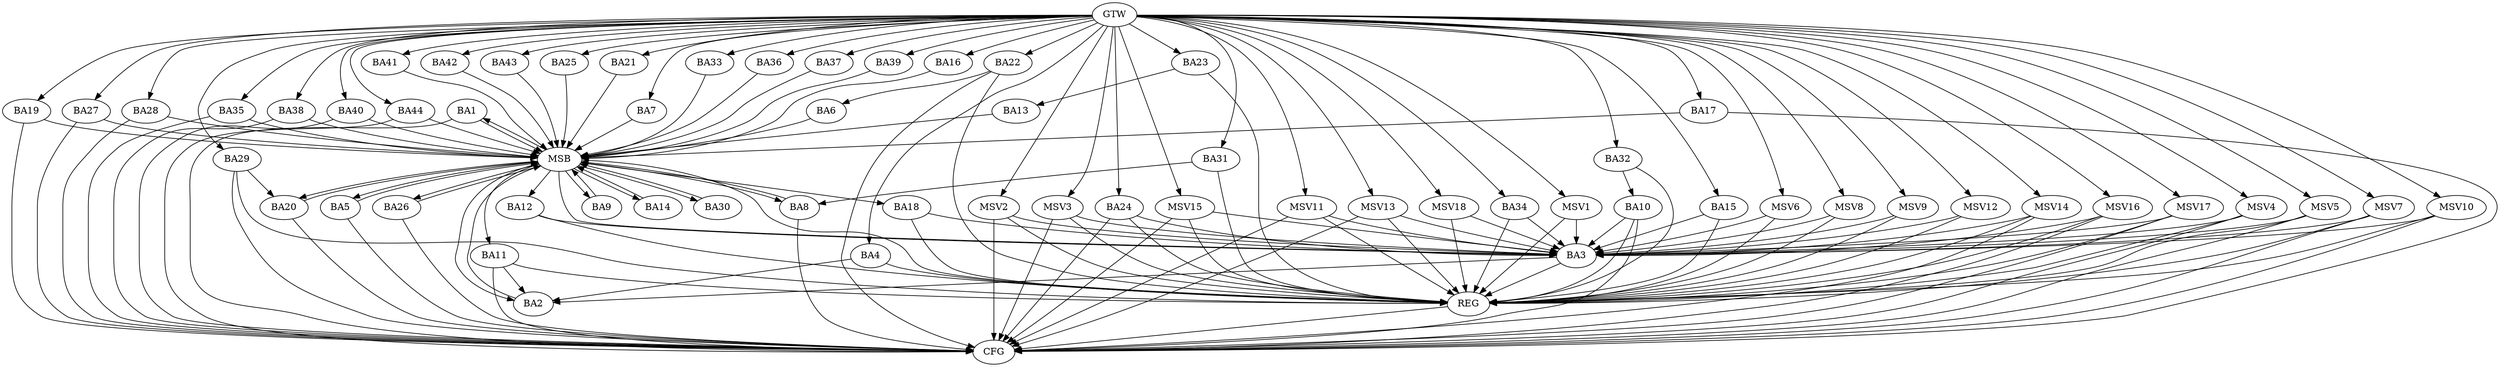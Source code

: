 strict digraph G {
  BA1 [ label="BA1" ];
  BA2 [ label="BA2" ];
  BA3 [ label="BA3" ];
  BA4 [ label="BA4" ];
  BA5 [ label="BA5" ];
  BA6 [ label="BA6" ];
  BA7 [ label="BA7" ];
  BA8 [ label="BA8" ];
  BA9 [ label="BA9" ];
  BA10 [ label="BA10" ];
  BA11 [ label="BA11" ];
  BA12 [ label="BA12" ];
  BA13 [ label="BA13" ];
  BA14 [ label="BA14" ];
  BA15 [ label="BA15" ];
  BA16 [ label="BA16" ];
  BA17 [ label="BA17" ];
  BA18 [ label="BA18" ];
  BA19 [ label="BA19" ];
  BA20 [ label="BA20" ];
  BA21 [ label="BA21" ];
  BA22 [ label="BA22" ];
  BA23 [ label="BA23" ];
  BA24 [ label="BA24" ];
  BA25 [ label="BA25" ];
  BA26 [ label="BA26" ];
  BA27 [ label="BA27" ];
  BA28 [ label="BA28" ];
  BA29 [ label="BA29" ];
  BA30 [ label="BA30" ];
  BA31 [ label="BA31" ];
  BA32 [ label="BA32" ];
  BA33 [ label="BA33" ];
  BA34 [ label="BA34" ];
  BA35 [ label="BA35" ];
  BA36 [ label="BA36" ];
  BA37 [ label="BA37" ];
  BA38 [ label="BA38" ];
  BA39 [ label="BA39" ];
  BA40 [ label="BA40" ];
  BA41 [ label="BA41" ];
  BA42 [ label="BA42" ];
  BA43 [ label="BA43" ];
  BA44 [ label="BA44" ];
  GTW [ label="GTW" ];
  REG [ label="REG" ];
  MSB [ label="MSB" ];
  CFG [ label="CFG" ];
  MSV1 [ label="MSV1" ];
  MSV2 [ label="MSV2" ];
  MSV3 [ label="MSV3" ];
  MSV4 [ label="MSV4" ];
  MSV5 [ label="MSV5" ];
  MSV6 [ label="MSV6" ];
  MSV7 [ label="MSV7" ];
  MSV8 [ label="MSV8" ];
  MSV9 [ label="MSV9" ];
  MSV10 [ label="MSV10" ];
  MSV11 [ label="MSV11" ];
  MSV12 [ label="MSV12" ];
  MSV13 [ label="MSV13" ];
  MSV14 [ label="MSV14" ];
  MSV15 [ label="MSV15" ];
  MSV16 [ label="MSV16" ];
  MSV17 [ label="MSV17" ];
  MSV18 [ label="MSV18" ];
  BA3 -> BA2;
  BA4 -> BA2;
  BA10 -> BA3;
  BA11 -> BA2;
  BA12 -> BA3;
  BA15 -> BA3;
  BA18 -> BA3;
  BA22 -> BA6;
  BA23 -> BA13;
  BA24 -> BA3;
  BA29 -> BA20;
  BA31 -> BA8;
  BA32 -> BA10;
  BA34 -> BA3;
  GTW -> BA4;
  GTW -> BA7;
  GTW -> BA15;
  GTW -> BA16;
  GTW -> BA17;
  GTW -> BA19;
  GTW -> BA21;
  GTW -> BA22;
  GTW -> BA23;
  GTW -> BA24;
  GTW -> BA25;
  GTW -> BA27;
  GTW -> BA28;
  GTW -> BA29;
  GTW -> BA31;
  GTW -> BA32;
  GTW -> BA33;
  GTW -> BA34;
  GTW -> BA35;
  GTW -> BA36;
  GTW -> BA37;
  GTW -> BA38;
  GTW -> BA39;
  GTW -> BA40;
  GTW -> BA41;
  GTW -> BA42;
  GTW -> BA43;
  GTW -> BA44;
  BA3 -> REG;
  BA4 -> REG;
  BA10 -> REG;
  BA11 -> REG;
  BA12 -> REG;
  BA15 -> REG;
  BA18 -> REG;
  BA22 -> REG;
  BA23 -> REG;
  BA24 -> REG;
  BA29 -> REG;
  BA31 -> REG;
  BA32 -> REG;
  BA34 -> REG;
  BA1 -> MSB;
  MSB -> BA2;
  MSB -> REG;
  BA2 -> MSB;
  MSB -> BA1;
  BA5 -> MSB;
  BA6 -> MSB;
  MSB -> BA3;
  BA7 -> MSB;
  BA8 -> MSB;
  BA9 -> MSB;
  BA13 -> MSB;
  MSB -> BA8;
  BA14 -> MSB;
  BA16 -> MSB;
  MSB -> BA9;
  BA17 -> MSB;
  BA19 -> MSB;
  BA20 -> MSB;
  MSB -> BA12;
  BA21 -> MSB;
  MSB -> BA18;
  BA25 -> MSB;
  MSB -> BA5;
  BA26 -> MSB;
  BA27 -> MSB;
  MSB -> BA14;
  BA28 -> MSB;
  BA30 -> MSB;
  BA33 -> MSB;
  BA35 -> MSB;
  BA36 -> MSB;
  BA37 -> MSB;
  BA38 -> MSB;
  BA39 -> MSB;
  BA40 -> MSB;
  MSB -> BA20;
  BA41 -> MSB;
  MSB -> BA26;
  BA42 -> MSB;
  MSB -> BA11;
  BA43 -> MSB;
  BA44 -> MSB;
  MSB -> BA30;
  BA24 -> CFG;
  BA10 -> CFG;
  BA11 -> CFG;
  BA20 -> CFG;
  BA19 -> CFG;
  BA26 -> CFG;
  BA40 -> CFG;
  BA35 -> CFG;
  BA28 -> CFG;
  BA8 -> CFG;
  BA38 -> CFG;
  BA44 -> CFG;
  BA17 -> CFG;
  BA29 -> CFG;
  BA22 -> CFG;
  BA5 -> CFG;
  BA27 -> CFG;
  BA1 -> CFG;
  REG -> CFG;
  MSV1 -> BA3;
  MSV2 -> BA3;
  MSV3 -> BA3;
  MSV4 -> BA3;
  MSV5 -> BA3;
  GTW -> MSV1;
  MSV1 -> REG;
  GTW -> MSV2;
  MSV2 -> REG;
  MSV2 -> CFG;
  GTW -> MSV3;
  MSV3 -> REG;
  MSV3 -> CFG;
  GTW -> MSV4;
  MSV4 -> REG;
  MSV4 -> CFG;
  GTW -> MSV5;
  MSV5 -> REG;
  MSV5 -> CFG;
  MSV6 -> BA3;
  MSV7 -> BA3;
  MSV8 -> BA3;
  GTW -> MSV6;
  MSV6 -> REG;
  GTW -> MSV7;
  MSV7 -> REG;
  MSV7 -> CFG;
  GTW -> MSV8;
  MSV8 -> REG;
  MSV9 -> BA3;
  GTW -> MSV9;
  MSV9 -> REG;
  MSV10 -> BA3;
  GTW -> MSV10;
  MSV10 -> REG;
  MSV10 -> CFG;
  MSV11 -> BA3;
  MSV12 -> BA3;
  GTW -> MSV11;
  MSV11 -> REG;
  MSV11 -> CFG;
  GTW -> MSV12;
  MSV12 -> REG;
  MSV13 -> BA3;
  GTW -> MSV13;
  MSV13 -> REG;
  MSV13 -> CFG;
  MSV14 -> BA3;
  MSV15 -> BA3;
  MSV16 -> BA3;
  MSV17 -> BA3;
  GTW -> MSV14;
  MSV14 -> REG;
  MSV14 -> CFG;
  GTW -> MSV15;
  MSV15 -> REG;
  MSV15 -> CFG;
  GTW -> MSV16;
  MSV16 -> REG;
  MSV16 -> CFG;
  GTW -> MSV17;
  MSV17 -> REG;
  MSV17 -> CFG;
  MSV18 -> BA3;
  GTW -> MSV18;
  MSV18 -> REG;
}
